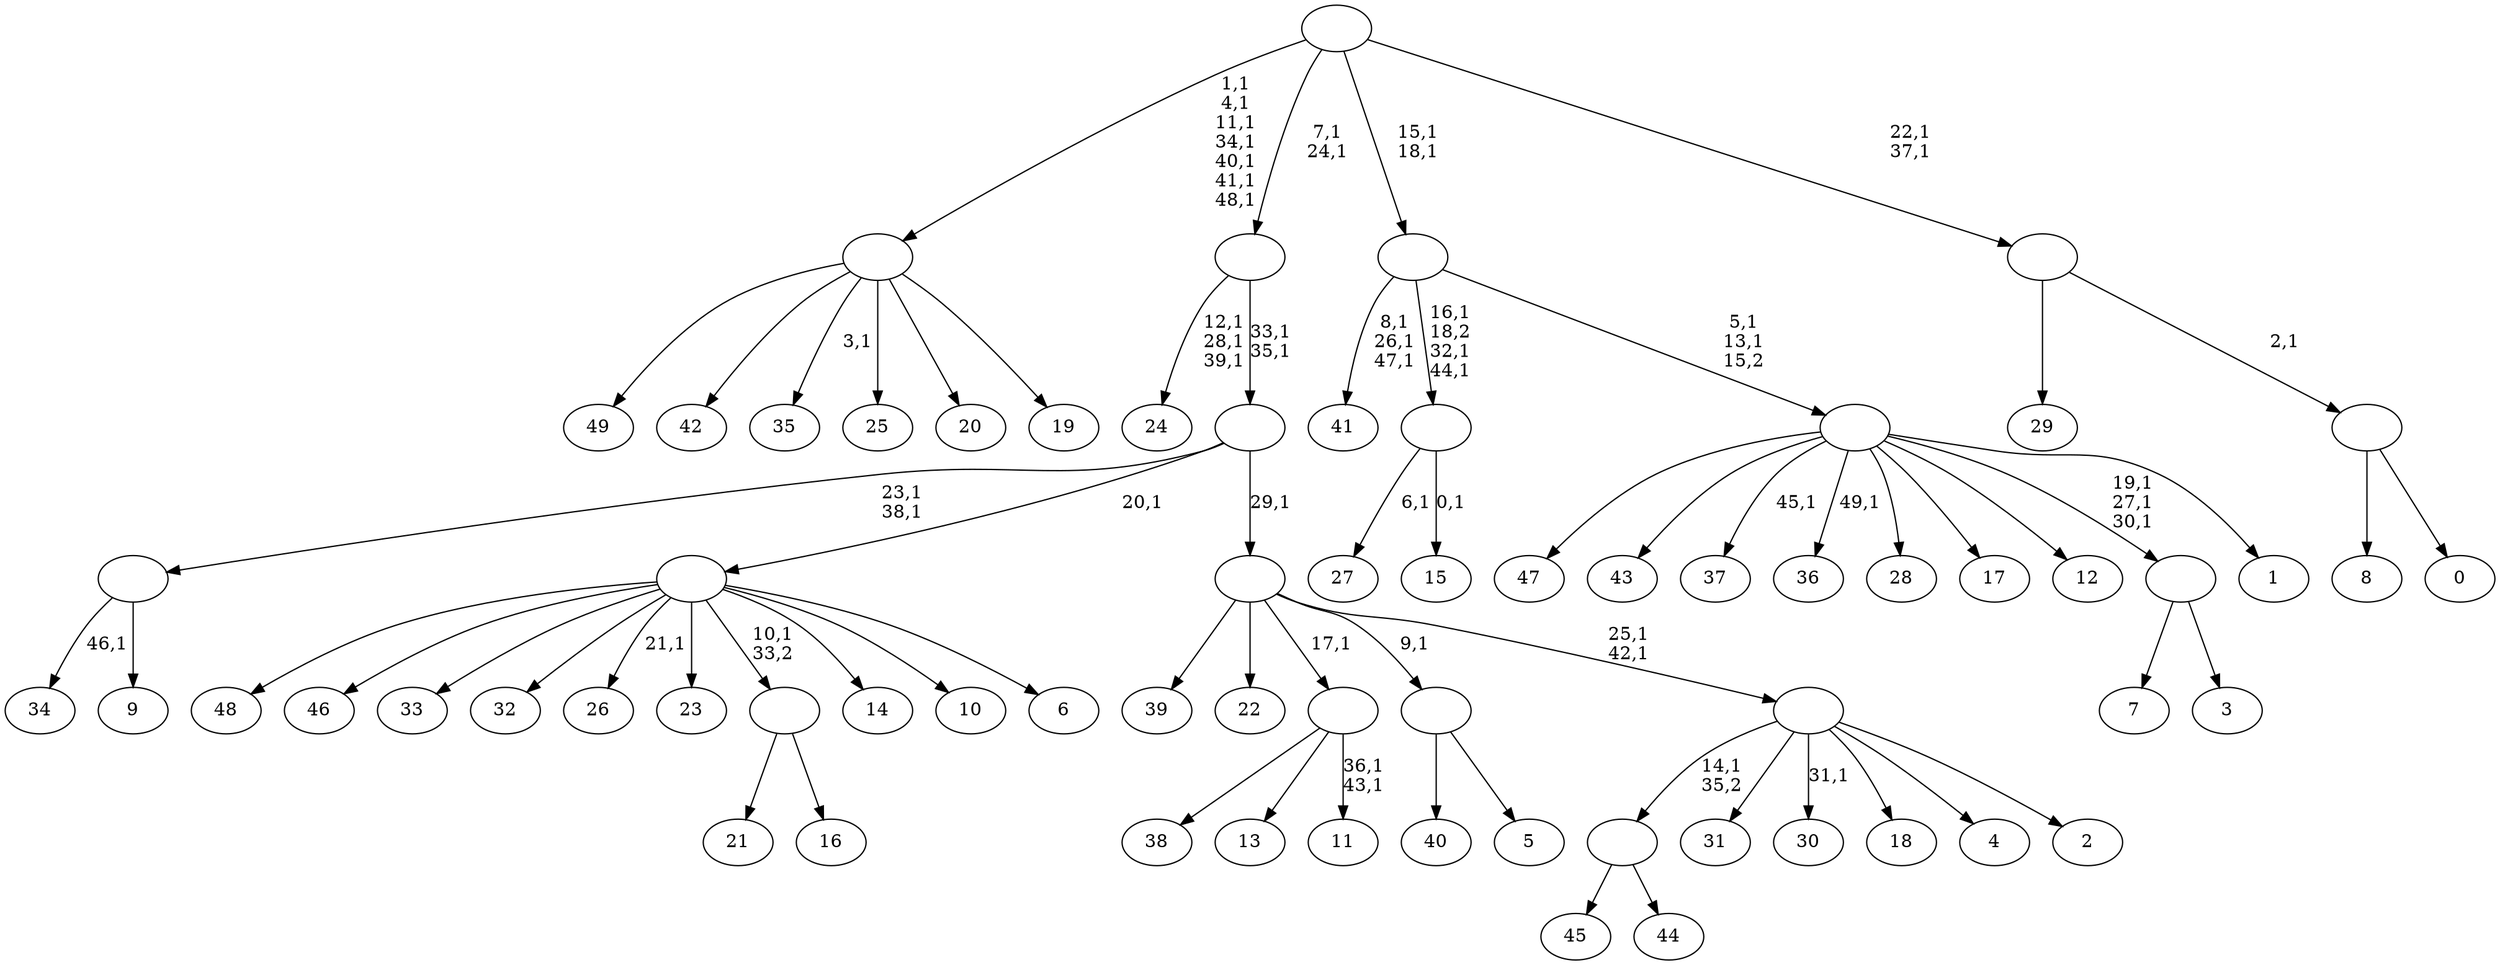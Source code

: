 digraph T {
	100 [label="49"]
	99 [label="48"]
	98 [label="47"]
	97 [label="46"]
	96 [label="45"]
	95 [label="44"]
	94 [label=""]
	93 [label="43"]
	92 [label="42"]
	91 [label="41"]
	87 [label="40"]
	86 [label="39"]
	85 [label="38"]
	84 [label="37"]
	82 [label="36"]
	80 [label="35"]
	78 [label="34"]
	76 [label="33"]
	75 [label="32"]
	74 [label="31"]
	73 [label="30"]
	71 [label="29"]
	70 [label="28"]
	69 [label="27"]
	67 [label="26"]
	65 [label="25"]
	64 [label="24"]
	60 [label="23"]
	59 [label="22"]
	58 [label="21"]
	57 [label="20"]
	56 [label="19"]
	55 [label=""]
	48 [label="18"]
	47 [label="17"]
	46 [label="16"]
	45 [label=""]
	44 [label="15"]
	42 [label=""]
	39 [label="14"]
	38 [label="13"]
	37 [label="12"]
	36 [label="11"]
	33 [label=""]
	32 [label="10"]
	31 [label="9"]
	30 [label=""]
	28 [label="8"]
	27 [label="7"]
	26 [label="6"]
	25 [label=""]
	24 [label="5"]
	23 [label=""]
	22 [label="4"]
	21 [label="3"]
	20 [label=""]
	17 [label="2"]
	16 [label=""]
	14 [label=""]
	13 [label=""]
	11 [label=""]
	9 [label="1"]
	8 [label=""]
	6 [label=""]
	4 [label="0"]
	3 [label=""]
	2 [label=""]
	0 [label=""]
	94 -> 96 [label=""]
	94 -> 95 [label=""]
	55 -> 80 [label="3,1"]
	55 -> 100 [label=""]
	55 -> 92 [label=""]
	55 -> 65 [label=""]
	55 -> 57 [label=""]
	55 -> 56 [label=""]
	45 -> 58 [label=""]
	45 -> 46 [label=""]
	42 -> 44 [label="0,1"]
	42 -> 69 [label="6,1"]
	33 -> 36 [label="36,1\n43,1"]
	33 -> 85 [label=""]
	33 -> 38 [label=""]
	30 -> 78 [label="46,1"]
	30 -> 31 [label=""]
	25 -> 67 [label="21,1"]
	25 -> 99 [label=""]
	25 -> 97 [label=""]
	25 -> 76 [label=""]
	25 -> 75 [label=""]
	25 -> 60 [label=""]
	25 -> 45 [label="10,1\n33,2"]
	25 -> 39 [label=""]
	25 -> 32 [label=""]
	25 -> 26 [label=""]
	23 -> 87 [label=""]
	23 -> 24 [label=""]
	20 -> 27 [label=""]
	20 -> 21 [label=""]
	16 -> 73 [label="31,1"]
	16 -> 94 [label="14,1\n35,2"]
	16 -> 74 [label=""]
	16 -> 48 [label=""]
	16 -> 22 [label=""]
	16 -> 17 [label=""]
	14 -> 16 [label="25,1\n42,1"]
	14 -> 86 [label=""]
	14 -> 59 [label=""]
	14 -> 33 [label="17,1"]
	14 -> 23 [label="9,1"]
	13 -> 30 [label="23,1\n38,1"]
	13 -> 25 [label="20,1"]
	13 -> 14 [label="29,1"]
	11 -> 13 [label="33,1\n35,1"]
	11 -> 64 [label="12,1\n28,1\n39,1"]
	8 -> 20 [label="19,1\n27,1\n30,1"]
	8 -> 82 [label="49,1"]
	8 -> 84 [label="45,1"]
	8 -> 98 [label=""]
	8 -> 93 [label=""]
	8 -> 70 [label=""]
	8 -> 47 [label=""]
	8 -> 37 [label=""]
	8 -> 9 [label=""]
	6 -> 8 [label="5,1\n13,1\n15,2"]
	6 -> 42 [label="16,1\n18,2\n32,1\n44,1"]
	6 -> 91 [label="8,1\n26,1\n47,1"]
	3 -> 28 [label=""]
	3 -> 4 [label=""]
	2 -> 71 [label=""]
	2 -> 3 [label="2,1"]
	0 -> 2 [label="22,1\n37,1"]
	0 -> 6 [label="15,1\n18,1"]
	0 -> 11 [label="7,1\n24,1"]
	0 -> 55 [label="1,1\n4,1\n11,1\n34,1\n40,1\n41,1\n48,1"]
}
